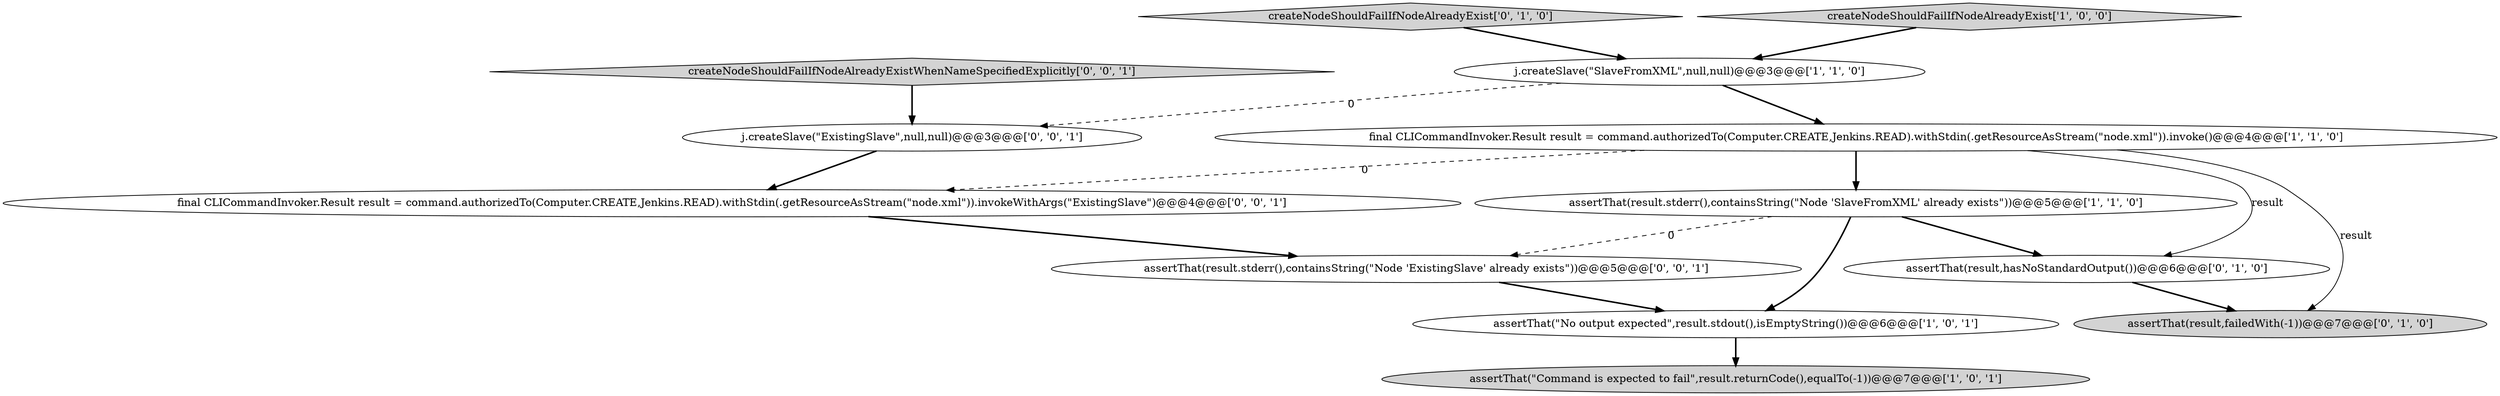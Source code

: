 digraph {
11 [style = filled, label = "assertThat(result.stderr(),containsString(\"Node 'ExistingSlave' already exists\"))@@@5@@@['0', '0', '1']", fillcolor = white, shape = ellipse image = "AAA0AAABBB3BBB"];
12 [style = filled, label = "j.createSlave(\"ExistingSlave\",null,null)@@@3@@@['0', '0', '1']", fillcolor = white, shape = ellipse image = "AAA0AAABBB3BBB"];
6 [style = filled, label = "createNodeShouldFailIfNodeAlreadyExist['0', '1', '0']", fillcolor = lightgray, shape = diamond image = "AAA0AAABBB2BBB"];
8 [style = filled, label = "assertThat(result,hasNoStandardOutput())@@@6@@@['0', '1', '0']", fillcolor = white, shape = ellipse image = "AAA0AAABBB2BBB"];
0 [style = filled, label = "assertThat(result.stderr(),containsString(\"Node 'SlaveFromXML' already exists\"))@@@5@@@['1', '1', '0']", fillcolor = white, shape = ellipse image = "AAA0AAABBB1BBB"];
7 [style = filled, label = "assertThat(result,failedWith(-1))@@@7@@@['0', '1', '0']", fillcolor = lightgray, shape = ellipse image = "AAA0AAABBB2BBB"];
3 [style = filled, label = "createNodeShouldFailIfNodeAlreadyExist['1', '0', '0']", fillcolor = lightgray, shape = diamond image = "AAA0AAABBB1BBB"];
5 [style = filled, label = "final CLICommandInvoker.Result result = command.authorizedTo(Computer.CREATE,Jenkins.READ).withStdin(.getResourceAsStream(\"node.xml\")).invoke()@@@4@@@['1', '1', '0']", fillcolor = white, shape = ellipse image = "AAA0AAABBB1BBB"];
10 [style = filled, label = "final CLICommandInvoker.Result result = command.authorizedTo(Computer.CREATE,Jenkins.READ).withStdin(.getResourceAsStream(\"node.xml\")).invokeWithArgs(\"ExistingSlave\")@@@4@@@['0', '0', '1']", fillcolor = white, shape = ellipse image = "AAA0AAABBB3BBB"];
2 [style = filled, label = "assertThat(\"Command is expected to fail\",result.returnCode(),equalTo(-1))@@@7@@@['1', '0', '1']", fillcolor = lightgray, shape = ellipse image = "AAA0AAABBB1BBB"];
9 [style = filled, label = "createNodeShouldFailIfNodeAlreadyExistWhenNameSpecifiedExplicitly['0', '0', '1']", fillcolor = lightgray, shape = diamond image = "AAA0AAABBB3BBB"];
4 [style = filled, label = "assertThat(\"No output expected\",result.stdout(),isEmptyString())@@@6@@@['1', '0', '1']", fillcolor = white, shape = ellipse image = "AAA0AAABBB1BBB"];
1 [style = filled, label = "j.createSlave(\"SlaveFromXML\",null,null)@@@3@@@['1', '1', '0']", fillcolor = white, shape = ellipse image = "AAA0AAABBB1BBB"];
1->5 [style = bold, label=""];
6->1 [style = bold, label=""];
1->12 [style = dashed, label="0"];
11->4 [style = bold, label=""];
12->10 [style = bold, label=""];
9->12 [style = bold, label=""];
0->11 [style = dashed, label="0"];
4->2 [style = bold, label=""];
5->7 [style = solid, label="result"];
3->1 [style = bold, label=""];
5->0 [style = bold, label=""];
5->10 [style = dashed, label="0"];
0->4 [style = bold, label=""];
5->8 [style = solid, label="result"];
8->7 [style = bold, label=""];
0->8 [style = bold, label=""];
10->11 [style = bold, label=""];
}
